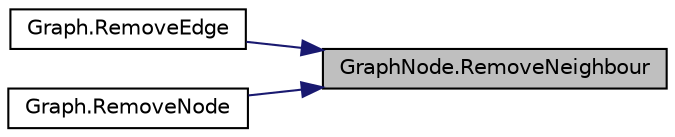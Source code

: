 digraph "GraphNode.RemoveNeighbour"
{
 // LATEX_PDF_SIZE
  edge [fontname="Helvetica",fontsize="10",labelfontname="Helvetica",labelfontsize="10"];
  node [fontname="Helvetica",fontsize="10",shape=record];
  rankdir="RL";
  Node1 [label="GraphNode.RemoveNeighbour",height=0.2,width=0.4,color="black", fillcolor="grey75", style="filled", fontcolor="black",tooltip=" "];
  Node1 -> Node2 [dir="back",color="midnightblue",fontsize="10",style="solid",fontname="Helvetica"];
  Node2 [label="Graph.RemoveEdge",height=0.2,width=0.4,color="black", fillcolor="white", style="filled",URL="$class_graph.html#a4086af6f607a78076fa497cdcb73b686",tooltip=" "];
  Node1 -> Node3 [dir="back",color="midnightblue",fontsize="10",style="solid",fontname="Helvetica"];
  Node3 [label="Graph.RemoveNode",height=0.2,width=0.4,color="black", fillcolor="white", style="filled",URL="$class_graph.html#a269204d0a2158ada3f622c07484b444a",tooltip=" "];
}
